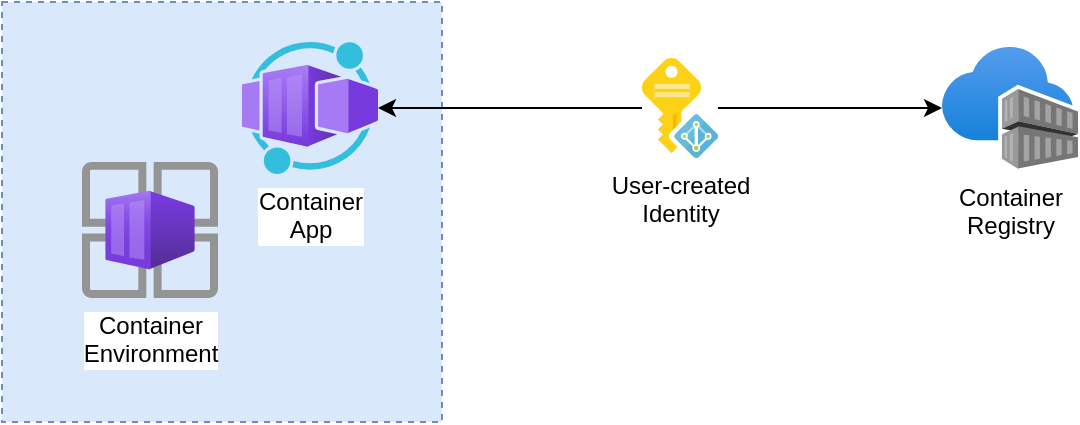 <mxfile version="20.6.0" type="device"><diagram id="ZvhPVgbxa4_iOUY5Aqcg" name="Page-1"><mxGraphModel dx="962" dy="684" grid="1" gridSize="10" guides="1" tooltips="1" connect="1" arrows="1" fold="1" page="1" pageScale="1" pageWidth="827" pageHeight="1169" math="0" shadow="0"><root><mxCell id="0"/><mxCell id="1" parent="0"/><mxCell id="q2bDQD2tOLpZ_Bf6I-5i-3" value="" style="rounded=0;whiteSpace=wrap;html=1;dashed=1;fillColor=#dae8fc;strokeColor=#6c8ebf;" vertex="1" parent="1"><mxGeometry x="130" y="200" width="220" height="210" as="geometry"/></mxCell><mxCell id="q2bDQD2tOLpZ_Bf6I-5i-1" value="Container&lt;br&gt;Environment" style="aspect=fixed;html=1;points=[];align=center;image;fontSize=12;image=img/lib/azure2/other/Container_App_Environments.svg;" vertex="1" parent="1"><mxGeometry x="170" y="280" width="68" height="68" as="geometry"/></mxCell><mxCell id="q2bDQD2tOLpZ_Bf6I-5i-6" style="edgeStyle=orthogonalEdgeStyle;rounded=0;orthogonalLoop=1;jettySize=auto;html=1;endArrow=classic;endFill=1;startArrow=none;startFill=1;" edge="1" parent="1" source="q2bDQD2tOLpZ_Bf6I-5i-5" target="q2bDQD2tOLpZ_Bf6I-5i-4"><mxGeometry relative="1" as="geometry"/></mxCell><mxCell id="q2bDQD2tOLpZ_Bf6I-5i-2" value="Container&lt;br&gt;App" style="aspect=fixed;html=1;points=[];align=center;image;fontSize=12;image=img/lib/azure2/other/Worker_Container_App.svg;" vertex="1" parent="1"><mxGeometry x="250" y="220" width="68" height="66" as="geometry"/></mxCell><mxCell id="q2bDQD2tOLpZ_Bf6I-5i-4" value="Container&lt;br&gt;Registry" style="aspect=fixed;html=1;points=[];align=center;image;fontSize=12;image=img/lib/azure2/containers/Container_Registries.svg;dashed=1;" vertex="1" parent="1"><mxGeometry x="600" y="222.5" width="68" height="61" as="geometry"/></mxCell><mxCell id="q2bDQD2tOLpZ_Bf6I-5i-5" value="User-created&lt;br&gt;Identity" style="sketch=0;aspect=fixed;html=1;points=[];align=center;image;fontSize=12;image=img/lib/mscae/Managed_Identities.svg;dashed=1;" vertex="1" parent="1"><mxGeometry x="450" y="228" width="38" height="50" as="geometry"/></mxCell><mxCell id="q2bDQD2tOLpZ_Bf6I-5i-8" value="" style="edgeStyle=orthogonalEdgeStyle;rounded=0;orthogonalLoop=1;jettySize=auto;html=1;endArrow=none;endFill=1;startArrow=classic;startFill=1;" edge="1" parent="1" source="q2bDQD2tOLpZ_Bf6I-5i-2" target="q2bDQD2tOLpZ_Bf6I-5i-5"><mxGeometry relative="1" as="geometry"><mxPoint x="318" y="253" as="sourcePoint"/><mxPoint x="560" y="253" as="targetPoint"/></mxGeometry></mxCell></root></mxGraphModel></diagram></mxfile>